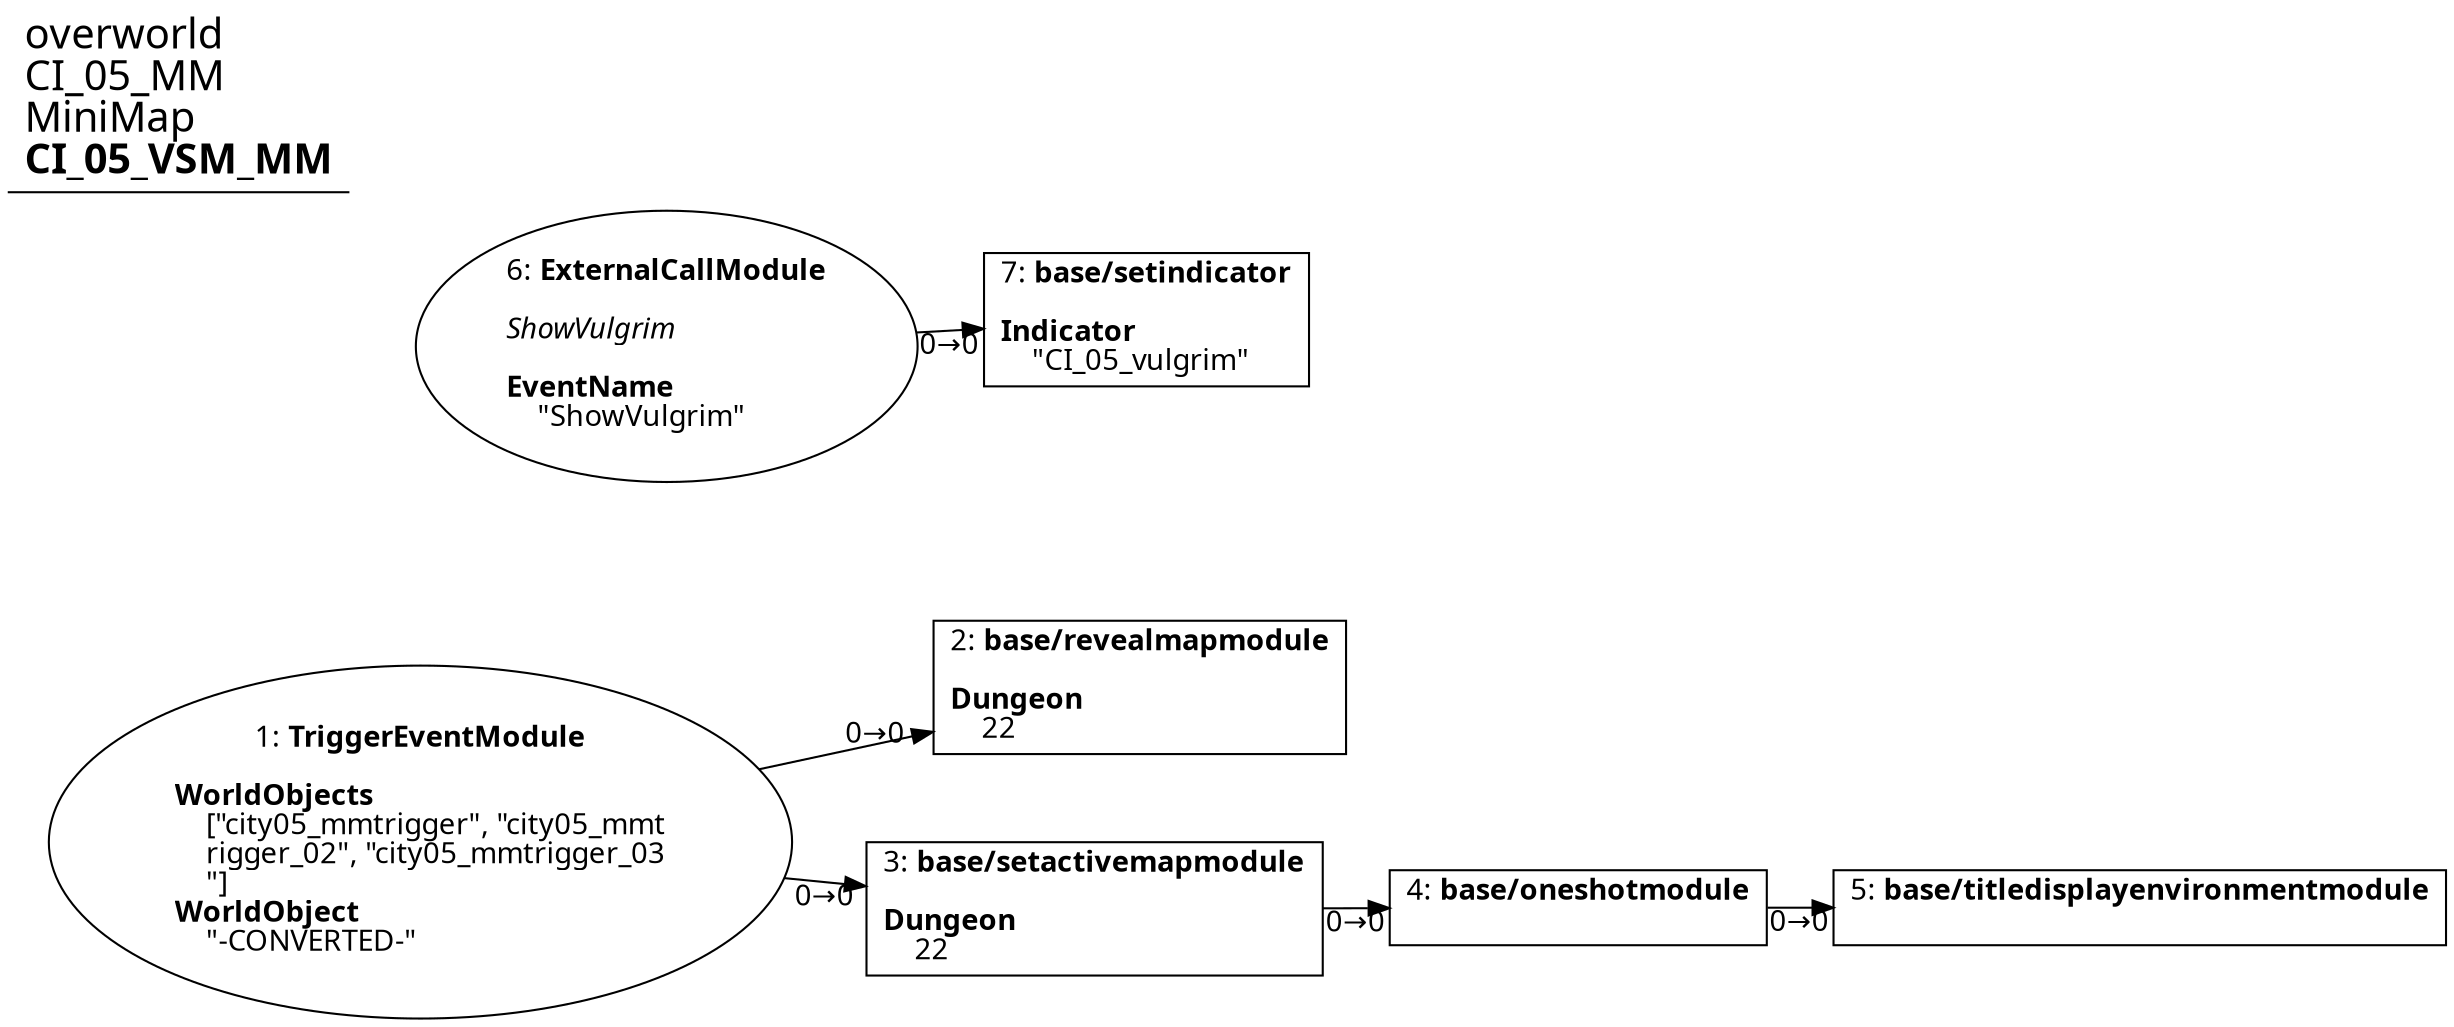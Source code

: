 digraph {
    layout = fdp;
    overlap = prism;
    sep = "+16";
    splines = spline;

    node [ shape = box ];

    graph [ fontname = "Segoe UI" ];
    node [ fontname = "Segoe UI" ];
    edge [ fontname = "Segoe UI" ];

    1 [ label = <1: <b>TriggerEventModule</b><br/><br/><b>WorldObjects</b><br align="left"/>    [&quot;city05_mmtrigger&quot;, &quot;city05_mmt<br align="left"/>    rigger_02&quot;, &quot;city05_mmtrigger_03<br align="left"/>    &quot;]<br align="left"/><b>WorldObject</b><br align="left"/>    &quot;-CONVERTED-&quot;<br align="left"/>> ];
    1 [ shape = oval ]
    1 [ pos = "0.27600002,-0.19900002!" ];
    1 -> 2 [ label = "0→0" ];
    1 -> 3 [ label = "0→0" ];

    2 [ label = <2: <b>base/revealmapmodule</b><br/><br/><b>Dungeon</b><br align="left"/>    22<br align="left"/>> ];
    2 [ pos = "0.595,-0.116000004!" ];

    3 [ label = <3: <b>base/setactivemapmodule</b><br/><br/><b>Dungeon</b><br align="left"/>    22<br align="left"/>> ];
    3 [ pos = "0.60800004,-0.23!" ];
    3 -> 4 [ label = "0→0" ];

    4 [ label = <4: <b>base/oneshotmodule</b><br/><br/>> ];
    4 [ pos = "0.82600003,-0.23!" ];
    4 -> 5 [ label = "0→0" ];

    5 [ label = <5: <b>base/titledisplayenvironmentmodule</b><br/><br/>> ];
    5 [ pos = "1.031,-0.23!" ];

    6 [ label = <6: <b>ExternalCallModule</b><br/><br/><i>ShowVulgrim<br align="left"/></i><br align="left"/><b>EventName</b><br align="left"/>    &quot;ShowVulgrim&quot;<br align="left"/>> ];
    6 [ shape = oval ]
    6 [ pos = "0.277,0.102000006!" ];
    6 -> 7 [ label = "0→0" ];

    7 [ label = <7: <b>base/setindicator</b><br/><br/><b>Indicator</b><br align="left"/>    &quot;CI_05_vulgrim&quot;<br align="left"/>> ];
    7 [ pos = "0.537,0.102000006!" ];

    title [ pos = "0.275,0.10300001!" ];
    title [ shape = underline ];
    title [ label = <<font point-size="20">overworld<br align="left"/>CI_05_MM<br align="left"/>MiniMap<br align="left"/><b>CI_05_VSM_MM</b><br align="left"/></font>> ];
}
